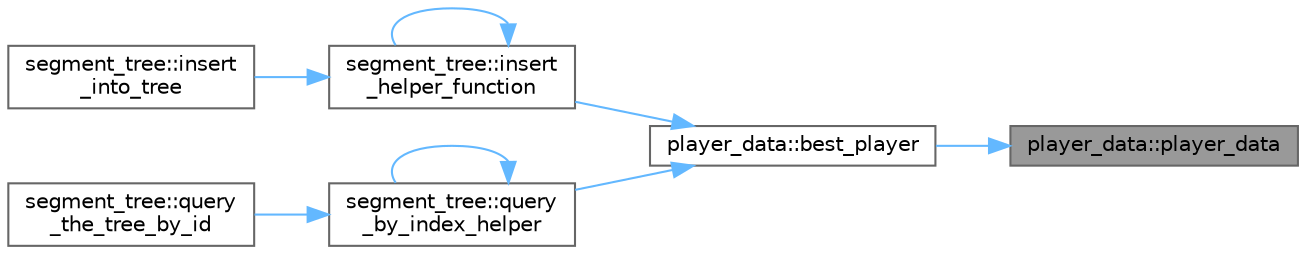 digraph "player_data::player_data"
{
 // LATEX_PDF_SIZE
  bgcolor="transparent";
  edge [fontname=Helvetica,fontsize=10,labelfontname=Helvetica,labelfontsize=10];
  node [fontname=Helvetica,fontsize=10,shape=box,height=0.2,width=0.4];
  rankdir="RL";
  Node1 [id="Node000001",label="player_data::player_data",height=0.2,width=0.4,color="gray40", fillcolor="grey60", style="filled", fontcolor="black",tooltip=" "];
  Node1 -> Node2 [id="edge1_Node000001_Node000002",dir="back",color="steelblue1",style="solid",tooltip=" "];
  Node2 [id="Node000002",label="player_data::best_player",height=0.2,width=0.4,color="grey40", fillcolor="white", style="filled",URL="$classplayer__data.html#a81e902efa5c509eb547d8c97ef2a56da",tooltip=" "];
  Node2 -> Node3 [id="edge2_Node000002_Node000003",dir="back",color="steelblue1",style="solid",tooltip=" "];
  Node3 [id="Node000003",label="segment_tree::insert\l_helper_function",height=0.2,width=0.4,color="grey40", fillcolor="white", style="filled",URL="$classsegment__tree.html#ac6802925bf7696ac2c01f0134f972e6e",tooltip=" "];
  Node3 -> Node3 [id="edge3_Node000003_Node000003",dir="back",color="steelblue1",style="solid",tooltip=" "];
  Node3 -> Node4 [id="edge4_Node000003_Node000004",dir="back",color="steelblue1",style="solid",tooltip=" "];
  Node4 [id="Node000004",label="segment_tree::insert\l_into_tree",height=0.2,width=0.4,color="grey40", fillcolor="white", style="filled",URL="$classsegment__tree.html#a80b81e2b7e0c0a48a829b4e78c3b4140",tooltip=" "];
  Node2 -> Node5 [id="edge5_Node000002_Node000005",dir="back",color="steelblue1",style="solid",tooltip=" "];
  Node5 [id="Node000005",label="segment_tree::query\l_by_index_helper",height=0.2,width=0.4,color="grey40", fillcolor="white", style="filled",URL="$classsegment__tree.html#a7cc29c28b2e9151ee919b1477d9cdd0c",tooltip=" "];
  Node5 -> Node5 [id="edge6_Node000005_Node000005",dir="back",color="steelblue1",style="solid",tooltip=" "];
  Node5 -> Node6 [id="edge7_Node000005_Node000006",dir="back",color="steelblue1",style="solid",tooltip=" "];
  Node6 [id="Node000006",label="segment_tree::query\l_the_tree_by_id",height=0.2,width=0.4,color="grey40", fillcolor="white", style="filled",URL="$classsegment__tree.html#aa6979acab6b15c8fdd3e80c45d1c97dc",tooltip=" "];
}

